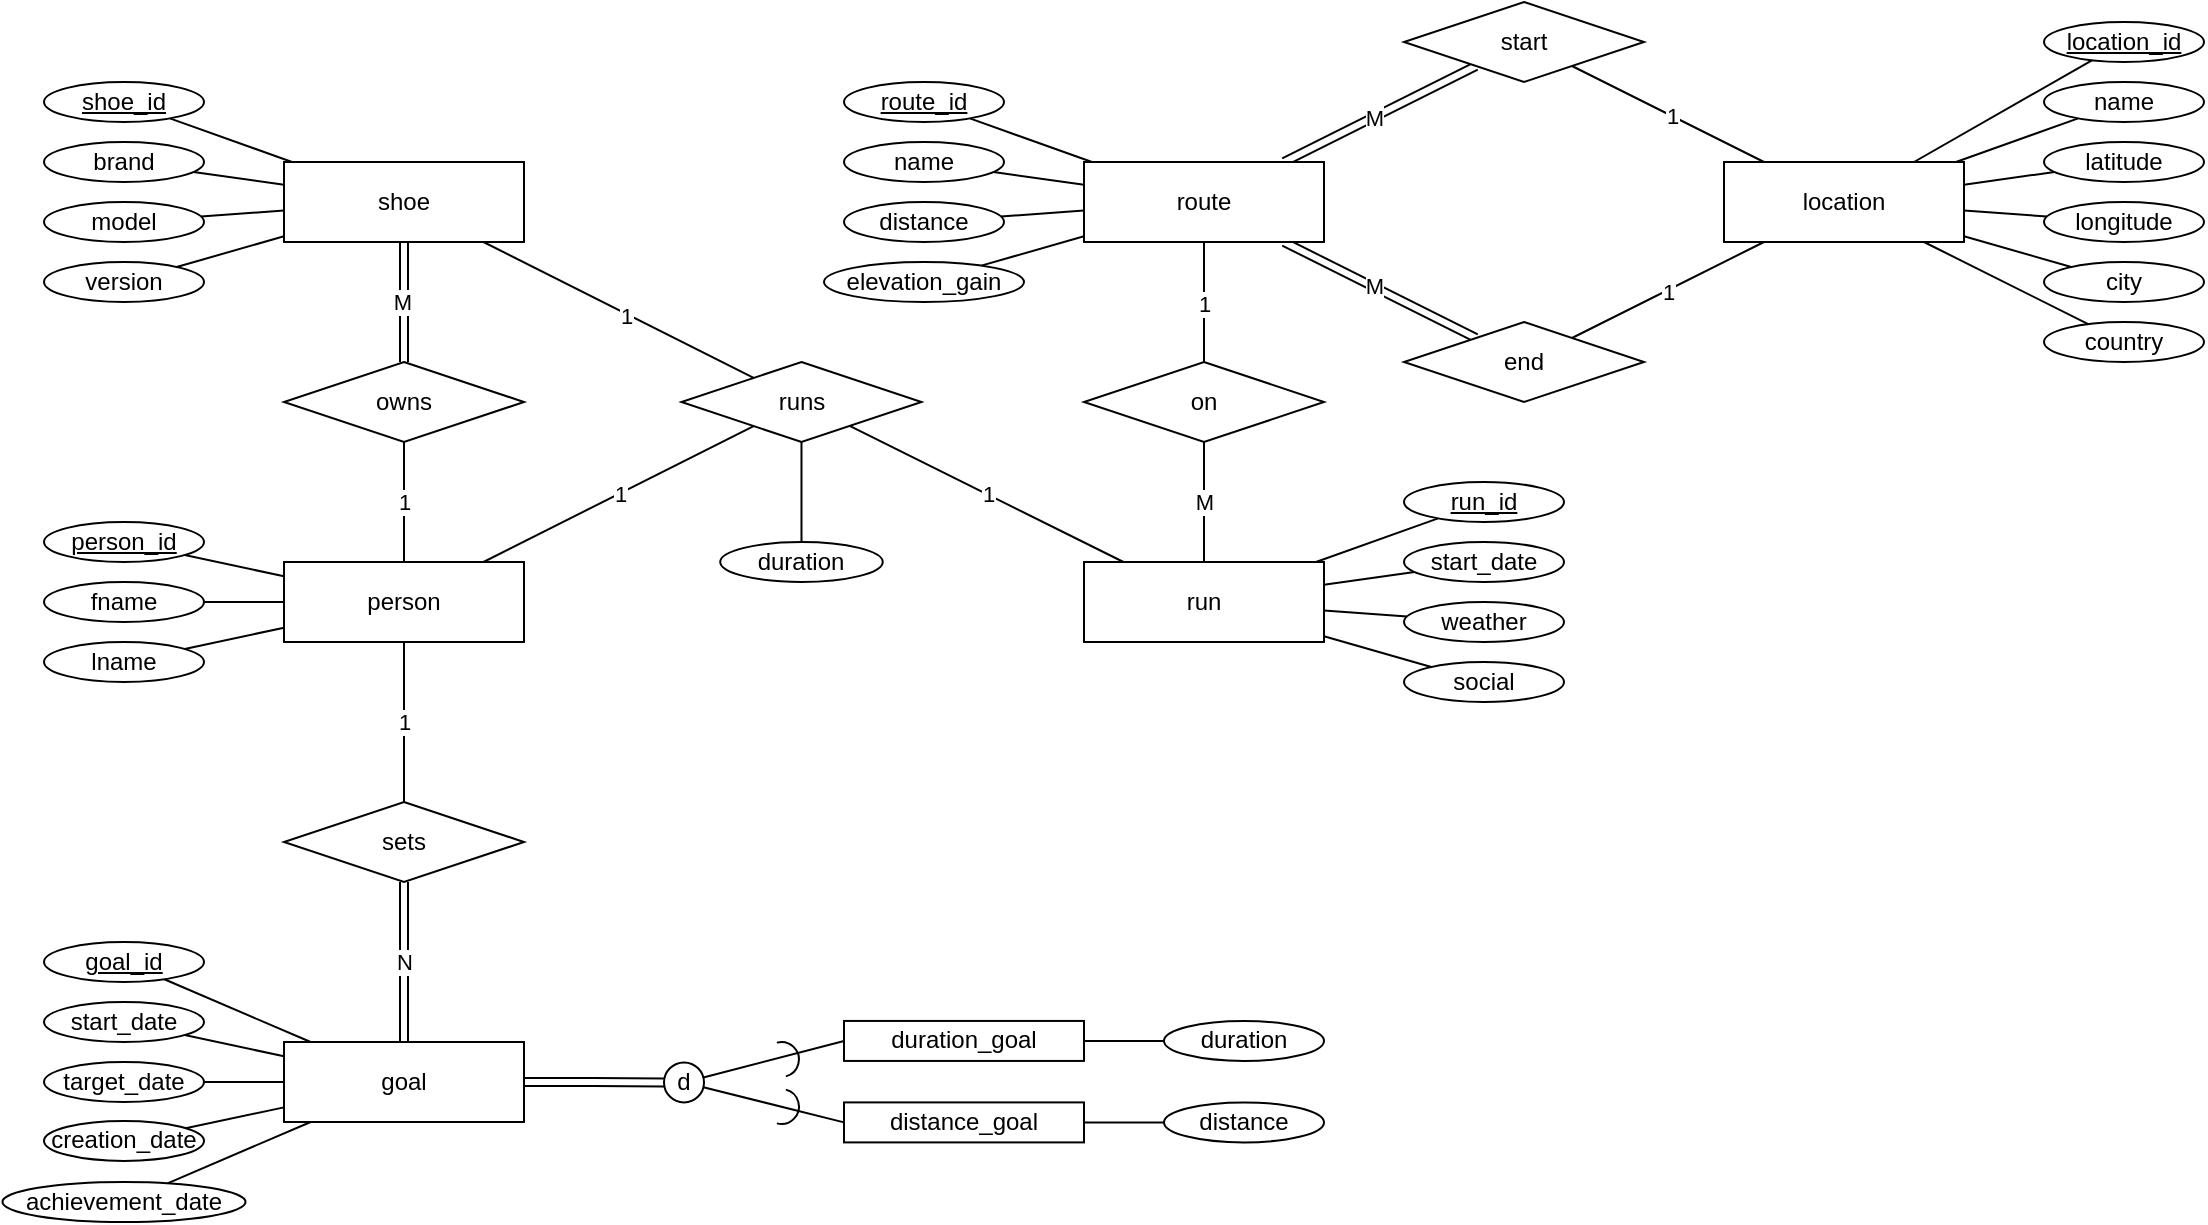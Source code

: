 <mxfile version="24.7.17">
  <diagram name="Page-1" id="vWbm4F5WGKStp1jepNvA">
    <mxGraphModel dx="511" dy="771" grid="1" gridSize="10" guides="1" tooltips="1" connect="1" arrows="1" fold="1" page="1" pageScale="1" pageWidth="850" pageHeight="1100" math="0" shadow="0">
      <root>
        <mxCell id="0" />
        <mxCell id="1" parent="0" />
        <mxCell id="e246euh79TsqWVeabmaM-18" style="rounded=0;orthogonalLoop=1;jettySize=auto;html=1;endArrow=none;endFill=0;" parent="1" source="u43qWuTFDMmnTfOcjVX1-1" target="e246euh79TsqWVeabmaM-1" edge="1">
          <mxGeometry relative="1" as="geometry" />
        </mxCell>
        <mxCell id="e246euh79TsqWVeabmaM-47" value="1" style="edgeLabel;html=1;align=center;verticalAlign=middle;resizable=0;points=[];" parent="e246euh79TsqWVeabmaM-18" vertex="1" connectable="0">
          <mxGeometry x="0.005" relative="1" as="geometry">
            <mxPoint as="offset" />
          </mxGeometry>
        </mxCell>
        <mxCell id="e246euh79TsqWVeabmaM-20" style="rounded=0;orthogonalLoop=1;jettySize=auto;html=1;endArrow=none;endFill=0;" parent="1" source="u43qWuTFDMmnTfOcjVX1-1" target="e246euh79TsqWVeabmaM-2" edge="1">
          <mxGeometry relative="1" as="geometry" />
        </mxCell>
        <mxCell id="e246euh79TsqWVeabmaM-49" value="1" style="edgeLabel;html=1;align=center;verticalAlign=middle;resizable=0;points=[];" parent="e246euh79TsqWVeabmaM-20" vertex="1" connectable="0">
          <mxGeometry x="-0.004" relative="1" as="geometry">
            <mxPoint as="offset" />
          </mxGeometry>
        </mxCell>
        <mxCell id="e246euh79TsqWVeabmaM-26" style="rounded=0;orthogonalLoop=1;jettySize=auto;html=1;endArrow=none;endFill=0;" parent="1" source="u43qWuTFDMmnTfOcjVX1-1" target="e246euh79TsqWVeabmaM-9" edge="1">
          <mxGeometry relative="1" as="geometry" />
        </mxCell>
        <mxCell id="e246euh79TsqWVeabmaM-45" value="1" style="edgeLabel;html=1;align=center;verticalAlign=middle;resizable=0;points=[];" parent="e246euh79TsqWVeabmaM-26" vertex="1" connectable="0">
          <mxGeometry x="0.003" relative="1" as="geometry">
            <mxPoint as="offset" />
          </mxGeometry>
        </mxCell>
        <mxCell id="pzdjJe55-Q6yw-xSatjz-12" style="edgeStyle=none;shape=connector;rounded=0;orthogonalLoop=1;jettySize=auto;html=1;strokeColor=default;align=center;verticalAlign=middle;fontFamily=Helvetica;fontSize=11;fontColor=default;labelBackgroundColor=default;endArrow=none;endFill=0;" edge="1" parent="1" source="u43qWuTFDMmnTfOcjVX1-1" target="pzdjJe55-Q6yw-xSatjz-1">
          <mxGeometry relative="1" as="geometry" />
        </mxCell>
        <mxCell id="pzdjJe55-Q6yw-xSatjz-13" style="edgeStyle=none;shape=connector;rounded=0;orthogonalLoop=1;jettySize=auto;html=1;strokeColor=default;align=center;verticalAlign=middle;fontFamily=Helvetica;fontSize=11;fontColor=default;labelBackgroundColor=default;endArrow=none;endFill=0;" edge="1" parent="1" source="u43qWuTFDMmnTfOcjVX1-1" target="pzdjJe55-Q6yw-xSatjz-2">
          <mxGeometry relative="1" as="geometry" />
        </mxCell>
        <mxCell id="pzdjJe55-Q6yw-xSatjz-14" style="edgeStyle=none;shape=connector;rounded=0;orthogonalLoop=1;jettySize=auto;html=1;strokeColor=default;align=center;verticalAlign=middle;fontFamily=Helvetica;fontSize=11;fontColor=default;labelBackgroundColor=default;endArrow=none;endFill=0;" edge="1" parent="1" source="u43qWuTFDMmnTfOcjVX1-1" target="pzdjJe55-Q6yw-xSatjz-3">
          <mxGeometry relative="1" as="geometry" />
        </mxCell>
        <mxCell id="u43qWuTFDMmnTfOcjVX1-1" value="person" style="rounded=0;whiteSpace=wrap;html=1;" parent="1" vertex="1">
          <mxGeometry x="220" y="280" width="120" height="40" as="geometry" />
        </mxCell>
        <mxCell id="PP_cPeMWecXOrynIbDTe-15" style="edgeStyle=none;shape=connector;rounded=0;orthogonalLoop=1;jettySize=auto;html=1;strokeColor=default;align=center;verticalAlign=middle;fontFamily=Helvetica;fontSize=11;fontColor=default;labelBackgroundColor=default;endArrow=none;endFill=0;" parent="1" source="u43qWuTFDMmnTfOcjVX1-2" target="e246euh79TsqWVeabmaM-9" edge="1">
          <mxGeometry relative="1" as="geometry" />
        </mxCell>
        <mxCell id="PP_cPeMWecXOrynIbDTe-17" value="1" style="edgeLabel;html=1;align=center;verticalAlign=middle;resizable=0;points=[];fontFamily=Helvetica;fontSize=11;fontColor=default;labelBackgroundColor=default;" parent="PP_cPeMWecXOrynIbDTe-15" vertex="1" connectable="0">
          <mxGeometry x="0.049" y="-1" relative="1" as="geometry">
            <mxPoint as="offset" />
          </mxGeometry>
        </mxCell>
        <mxCell id="pzdjJe55-Q6yw-xSatjz-8" style="rounded=0;orthogonalLoop=1;jettySize=auto;html=1;endArrow=none;endFill=0;" edge="1" parent="1" source="u43qWuTFDMmnTfOcjVX1-2" target="pzdjJe55-Q6yw-xSatjz-4">
          <mxGeometry relative="1" as="geometry" />
        </mxCell>
        <mxCell id="pzdjJe55-Q6yw-xSatjz-9" style="edgeStyle=none;shape=connector;rounded=0;orthogonalLoop=1;jettySize=auto;html=1;strokeColor=default;align=center;verticalAlign=middle;fontFamily=Helvetica;fontSize=11;fontColor=default;labelBackgroundColor=default;endArrow=none;endFill=0;" edge="1" parent="1" source="u43qWuTFDMmnTfOcjVX1-2" target="pzdjJe55-Q6yw-xSatjz-5">
          <mxGeometry relative="1" as="geometry" />
        </mxCell>
        <mxCell id="pzdjJe55-Q6yw-xSatjz-10" style="edgeStyle=none;shape=connector;rounded=0;orthogonalLoop=1;jettySize=auto;html=1;strokeColor=default;align=center;verticalAlign=middle;fontFamily=Helvetica;fontSize=11;fontColor=default;labelBackgroundColor=default;endArrow=none;endFill=0;" edge="1" parent="1" source="u43qWuTFDMmnTfOcjVX1-2" target="pzdjJe55-Q6yw-xSatjz-6">
          <mxGeometry relative="1" as="geometry" />
        </mxCell>
        <mxCell id="pzdjJe55-Q6yw-xSatjz-11" style="edgeStyle=none;shape=connector;rounded=0;orthogonalLoop=1;jettySize=auto;html=1;strokeColor=default;align=center;verticalAlign=middle;fontFamily=Helvetica;fontSize=11;fontColor=default;labelBackgroundColor=default;endArrow=none;endFill=0;" edge="1" parent="1" source="u43qWuTFDMmnTfOcjVX1-2" target="pzdjJe55-Q6yw-xSatjz-7">
          <mxGeometry relative="1" as="geometry" />
        </mxCell>
        <mxCell id="u43qWuTFDMmnTfOcjVX1-2" value="shoe" style="rounded=0;whiteSpace=wrap;html=1;" parent="1" vertex="1">
          <mxGeometry x="220" y="80" width="120" height="40" as="geometry" />
        </mxCell>
        <mxCell id="e246euh79TsqWVeabmaM-19" style="rounded=0;orthogonalLoop=1;jettySize=auto;html=1;endArrow=none;endFill=0;shape=link;" parent="1" source="e246euh79TsqWVeabmaM-1" target="u43qWuTFDMmnTfOcjVX1-2" edge="1">
          <mxGeometry relative="1" as="geometry" />
        </mxCell>
        <mxCell id="e246euh79TsqWVeabmaM-48" value="M" style="edgeLabel;html=1;align=center;verticalAlign=middle;resizable=0;points=[];" parent="e246euh79TsqWVeabmaM-19" vertex="1" connectable="0">
          <mxGeometry x="-0.003" y="1" relative="1" as="geometry">
            <mxPoint as="offset" />
          </mxGeometry>
        </mxCell>
        <mxCell id="e246euh79TsqWVeabmaM-1" value="owns" style="rhombus;whiteSpace=wrap;html=1;" parent="1" vertex="1">
          <mxGeometry x="220" y="180" width="120" height="40" as="geometry" />
        </mxCell>
        <mxCell id="e246euh79TsqWVeabmaM-21" style="rounded=0;orthogonalLoop=1;jettySize=auto;html=1;endArrow=none;endFill=0;shape=link;" parent="1" source="e246euh79TsqWVeabmaM-2" target="e246euh79TsqWVeabmaM-3" edge="1">
          <mxGeometry relative="1" as="geometry" />
        </mxCell>
        <mxCell id="e246euh79TsqWVeabmaM-50" value="N" style="edgeLabel;html=1;align=center;verticalAlign=middle;resizable=0;points=[];" parent="e246euh79TsqWVeabmaM-21" vertex="1" connectable="0">
          <mxGeometry x="0.006" relative="1" as="geometry">
            <mxPoint as="offset" />
          </mxGeometry>
        </mxCell>
        <mxCell id="pzdjJe55-Q6yw-xSatjz-61" style="edgeStyle=none;shape=connector;rounded=0;orthogonalLoop=1;jettySize=auto;html=1;strokeColor=default;align=center;verticalAlign=middle;fontFamily=Helvetica;fontSize=11;fontColor=default;labelBackgroundColor=default;endArrow=none;endFill=0;" edge="1" parent="1" source="e246euh79TsqWVeabmaM-3" target="pzdjJe55-Q6yw-xSatjz-58">
          <mxGeometry relative="1" as="geometry" />
        </mxCell>
        <mxCell id="e246euh79TsqWVeabmaM-2" value="sets" style="rhombus;whiteSpace=wrap;html=1;" parent="1" vertex="1">
          <mxGeometry x="220" y="400" width="120" height="40" as="geometry" />
        </mxCell>
        <mxCell id="e246euh79TsqWVeabmaM-22" style="edgeStyle=orthogonalEdgeStyle;rounded=0;orthogonalLoop=1;jettySize=auto;html=1;endArrow=none;endFill=0;shape=link;" parent="1" source="e246euh79TsqWVeabmaM-3" target="e246euh79TsqWVeabmaM-11" edge="1">
          <mxGeometry relative="1" as="geometry" />
        </mxCell>
        <mxCell id="pzdjJe55-Q6yw-xSatjz-16" style="edgeStyle=none;shape=connector;rounded=0;orthogonalLoop=1;jettySize=auto;html=1;strokeColor=default;align=center;verticalAlign=middle;fontFamily=Helvetica;fontSize=11;fontColor=default;labelBackgroundColor=default;endArrow=none;endFill=0;" edge="1" parent="1" source="e246euh79TsqWVeabmaM-3" target="pzdjJe55-Q6yw-xSatjz-15">
          <mxGeometry relative="1" as="geometry" />
        </mxCell>
        <mxCell id="pzdjJe55-Q6yw-xSatjz-45" style="edgeStyle=none;shape=connector;rounded=0;orthogonalLoop=1;jettySize=auto;html=1;strokeColor=default;align=center;verticalAlign=middle;fontFamily=Helvetica;fontSize=11;fontColor=default;labelBackgroundColor=default;endArrow=none;endFill=0;" edge="1" parent="1" source="e246euh79TsqWVeabmaM-3" target="pzdjJe55-Q6yw-xSatjz-38">
          <mxGeometry relative="1" as="geometry" />
        </mxCell>
        <mxCell id="pzdjJe55-Q6yw-xSatjz-46" style="edgeStyle=none;shape=connector;rounded=0;orthogonalLoop=1;jettySize=auto;html=1;strokeColor=default;align=center;verticalAlign=middle;fontFamily=Helvetica;fontSize=11;fontColor=default;labelBackgroundColor=default;endArrow=none;endFill=0;" edge="1" parent="1" source="e246euh79TsqWVeabmaM-3" target="pzdjJe55-Q6yw-xSatjz-39">
          <mxGeometry relative="1" as="geometry" />
        </mxCell>
        <mxCell id="e246euh79TsqWVeabmaM-3" value="goal" style="rounded=0;whiteSpace=wrap;html=1;" parent="1" vertex="1">
          <mxGeometry x="220" y="520" width="120" height="40" as="geometry" />
        </mxCell>
        <mxCell id="e246euh79TsqWVeabmaM-31" style="rounded=0;orthogonalLoop=1;jettySize=auto;html=1;endArrow=none;endFill=0;" parent="1" source="e246euh79TsqWVeabmaM-4" target="e246euh79TsqWVeabmaM-5" edge="1">
          <mxGeometry relative="1" as="geometry" />
        </mxCell>
        <mxCell id="e246euh79TsqWVeabmaM-55" value="1" style="edgeLabel;html=1;align=center;verticalAlign=middle;resizable=0;points=[];" parent="e246euh79TsqWVeabmaM-31" vertex="1" connectable="0">
          <mxGeometry x="-0.012" relative="1" as="geometry">
            <mxPoint as="offset" />
          </mxGeometry>
        </mxCell>
        <mxCell id="e246euh79TsqWVeabmaM-4" value="on" style="rhombus;whiteSpace=wrap;html=1;" parent="1" vertex="1">
          <mxGeometry x="620" y="180" width="120" height="40" as="geometry" />
        </mxCell>
        <mxCell id="e246euh79TsqWVeabmaM-32" style="rounded=0;orthogonalLoop=1;jettySize=auto;html=1;endArrow=none;endFill=0;shape=link;" parent="1" source="e246euh79TsqWVeabmaM-5" target="e246euh79TsqWVeabmaM-6" edge="1">
          <mxGeometry relative="1" as="geometry" />
        </mxCell>
        <mxCell id="e246euh79TsqWVeabmaM-56" value="M" style="edgeLabel;html=1;align=center;verticalAlign=middle;resizable=0;points=[];" parent="e246euh79TsqWVeabmaM-32" vertex="1" connectable="0">
          <mxGeometry x="-0.073" relative="1" as="geometry">
            <mxPoint as="offset" />
          </mxGeometry>
        </mxCell>
        <mxCell id="e246euh79TsqWVeabmaM-34" style="rounded=0;orthogonalLoop=1;jettySize=auto;html=1;shape=link;" parent="1" source="e246euh79TsqWVeabmaM-5" target="e246euh79TsqWVeabmaM-8" edge="1">
          <mxGeometry relative="1" as="geometry" />
        </mxCell>
        <mxCell id="e246euh79TsqWVeabmaM-59" value="M" style="edgeLabel;html=1;align=center;verticalAlign=middle;resizable=0;points=[];" parent="e246euh79TsqWVeabmaM-34" vertex="1" connectable="0">
          <mxGeometry x="-0.082" relative="1" as="geometry">
            <mxPoint as="offset" />
          </mxGeometry>
        </mxCell>
        <mxCell id="pzdjJe55-Q6yw-xSatjz-21" style="edgeStyle=none;shape=connector;rounded=0;orthogonalLoop=1;jettySize=auto;html=1;strokeColor=default;align=center;verticalAlign=middle;fontFamily=Helvetica;fontSize=11;fontColor=default;labelBackgroundColor=default;endArrow=none;endFill=0;" edge="1" parent="1" source="e246euh79TsqWVeabmaM-5" target="pzdjJe55-Q6yw-xSatjz-17">
          <mxGeometry relative="1" as="geometry" />
        </mxCell>
        <mxCell id="pzdjJe55-Q6yw-xSatjz-22" style="edgeStyle=none;shape=connector;rounded=0;orthogonalLoop=1;jettySize=auto;html=1;strokeColor=default;align=center;verticalAlign=middle;fontFamily=Helvetica;fontSize=11;fontColor=default;labelBackgroundColor=default;endArrow=none;endFill=0;" edge="1" parent="1" source="e246euh79TsqWVeabmaM-5" target="pzdjJe55-Q6yw-xSatjz-18">
          <mxGeometry relative="1" as="geometry" />
        </mxCell>
        <mxCell id="pzdjJe55-Q6yw-xSatjz-23" style="edgeStyle=none;shape=connector;rounded=0;orthogonalLoop=1;jettySize=auto;html=1;strokeColor=default;align=center;verticalAlign=middle;fontFamily=Helvetica;fontSize=11;fontColor=default;labelBackgroundColor=default;endArrow=none;endFill=0;" edge="1" parent="1" source="e246euh79TsqWVeabmaM-5" target="pzdjJe55-Q6yw-xSatjz-19">
          <mxGeometry relative="1" as="geometry" />
        </mxCell>
        <mxCell id="pzdjJe55-Q6yw-xSatjz-24" style="edgeStyle=none;shape=connector;rounded=0;orthogonalLoop=1;jettySize=auto;html=1;strokeColor=default;align=center;verticalAlign=middle;fontFamily=Helvetica;fontSize=11;fontColor=default;labelBackgroundColor=default;endArrow=none;endFill=0;" edge="1" parent="1" source="e246euh79TsqWVeabmaM-5" target="pzdjJe55-Q6yw-xSatjz-20">
          <mxGeometry relative="1" as="geometry" />
        </mxCell>
        <mxCell id="e246euh79TsqWVeabmaM-5" value="route" style="rounded=0;whiteSpace=wrap;html=1;" parent="1" vertex="1">
          <mxGeometry x="620" y="80" width="120" height="40" as="geometry" />
        </mxCell>
        <mxCell id="e246euh79TsqWVeabmaM-33" style="rounded=0;orthogonalLoop=1;jettySize=auto;html=1;endArrow=none;endFill=0;" parent="1" source="e246euh79TsqWVeabmaM-6" target="e246euh79TsqWVeabmaM-7" edge="1">
          <mxGeometry relative="1" as="geometry" />
        </mxCell>
        <mxCell id="e246euh79TsqWVeabmaM-57" value="1" style="edgeLabel;html=1;align=center;verticalAlign=middle;resizable=0;points=[];" parent="e246euh79TsqWVeabmaM-33" vertex="1" connectable="0">
          <mxGeometry x="0.033" relative="1" as="geometry">
            <mxPoint as="offset" />
          </mxGeometry>
        </mxCell>
        <mxCell id="e246euh79TsqWVeabmaM-6" value="start" style="rhombus;whiteSpace=wrap;html=1;" parent="1" vertex="1">
          <mxGeometry x="780" width="120" height="40" as="geometry" />
        </mxCell>
        <mxCell id="pzdjJe55-Q6yw-xSatjz-31" style="edgeStyle=none;shape=connector;rounded=0;orthogonalLoop=1;jettySize=auto;html=1;strokeColor=default;align=center;verticalAlign=middle;fontFamily=Helvetica;fontSize=11;fontColor=default;labelBackgroundColor=default;endArrow=none;endFill=0;" edge="1" parent="1" source="e246euh79TsqWVeabmaM-7" target="pzdjJe55-Q6yw-xSatjz-25">
          <mxGeometry relative="1" as="geometry" />
        </mxCell>
        <mxCell id="pzdjJe55-Q6yw-xSatjz-32" style="edgeStyle=none;shape=connector;rounded=0;orthogonalLoop=1;jettySize=auto;html=1;strokeColor=default;align=center;verticalAlign=middle;fontFamily=Helvetica;fontSize=11;fontColor=default;labelBackgroundColor=default;endArrow=none;endFill=0;" edge="1" parent="1" source="e246euh79TsqWVeabmaM-7" target="pzdjJe55-Q6yw-xSatjz-26">
          <mxGeometry relative="1" as="geometry" />
        </mxCell>
        <mxCell id="pzdjJe55-Q6yw-xSatjz-33" style="edgeStyle=none;shape=connector;rounded=0;orthogonalLoop=1;jettySize=auto;html=1;strokeColor=default;align=center;verticalAlign=middle;fontFamily=Helvetica;fontSize=11;fontColor=default;labelBackgroundColor=default;endArrow=none;endFill=0;" edge="1" parent="1" source="e246euh79TsqWVeabmaM-7" target="pzdjJe55-Q6yw-xSatjz-27">
          <mxGeometry relative="1" as="geometry" />
        </mxCell>
        <mxCell id="pzdjJe55-Q6yw-xSatjz-34" style="edgeStyle=none;shape=connector;rounded=0;orthogonalLoop=1;jettySize=auto;html=1;strokeColor=default;align=center;verticalAlign=middle;fontFamily=Helvetica;fontSize=11;fontColor=default;labelBackgroundColor=default;endArrow=none;endFill=0;" edge="1" parent="1" source="e246euh79TsqWVeabmaM-7" target="pzdjJe55-Q6yw-xSatjz-28">
          <mxGeometry relative="1" as="geometry" />
        </mxCell>
        <mxCell id="pzdjJe55-Q6yw-xSatjz-35" style="edgeStyle=none;shape=connector;rounded=0;orthogonalLoop=1;jettySize=auto;html=1;strokeColor=default;align=center;verticalAlign=middle;fontFamily=Helvetica;fontSize=11;fontColor=default;labelBackgroundColor=default;endArrow=none;endFill=0;" edge="1" parent="1" source="e246euh79TsqWVeabmaM-7" target="pzdjJe55-Q6yw-xSatjz-29">
          <mxGeometry relative="1" as="geometry" />
        </mxCell>
        <mxCell id="pzdjJe55-Q6yw-xSatjz-36" style="edgeStyle=none;shape=connector;rounded=0;orthogonalLoop=1;jettySize=auto;html=1;strokeColor=default;align=center;verticalAlign=middle;fontFamily=Helvetica;fontSize=11;fontColor=default;labelBackgroundColor=default;endArrow=none;endFill=0;" edge="1" parent="1" source="e246euh79TsqWVeabmaM-7" target="pzdjJe55-Q6yw-xSatjz-30">
          <mxGeometry relative="1" as="geometry" />
        </mxCell>
        <mxCell id="e246euh79TsqWVeabmaM-7" value="location" style="rounded=0;whiteSpace=wrap;html=1;" parent="1" vertex="1">
          <mxGeometry x="940" y="80" width="120" height="40" as="geometry" />
        </mxCell>
        <mxCell id="e246euh79TsqWVeabmaM-35" style="rounded=0;orthogonalLoop=1;jettySize=auto;html=1;endArrow=none;endFill=0;" parent="1" source="e246euh79TsqWVeabmaM-8" target="e246euh79TsqWVeabmaM-7" edge="1">
          <mxGeometry relative="1" as="geometry" />
        </mxCell>
        <mxCell id="e246euh79TsqWVeabmaM-58" value="1" style="edgeLabel;html=1;align=center;verticalAlign=middle;resizable=0;points=[];" parent="e246euh79TsqWVeabmaM-35" vertex="1" connectable="0">
          <mxGeometry x="-0.012" relative="1" as="geometry">
            <mxPoint as="offset" />
          </mxGeometry>
        </mxCell>
        <mxCell id="e246euh79TsqWVeabmaM-8" value="end" style="rhombus;whiteSpace=wrap;html=1;" parent="1" vertex="1">
          <mxGeometry x="780" y="160" width="120" height="40" as="geometry" />
        </mxCell>
        <mxCell id="e246euh79TsqWVeabmaM-27" style="rounded=0;orthogonalLoop=1;jettySize=auto;html=1;endArrow=none;endFill=0;" parent="1" source="e246euh79TsqWVeabmaM-9" target="e246euh79TsqWVeabmaM-10" edge="1">
          <mxGeometry relative="1" as="geometry" />
        </mxCell>
        <mxCell id="e246euh79TsqWVeabmaM-46" value="1" style="edgeLabel;html=1;align=center;verticalAlign=middle;resizable=0;points=[];" parent="e246euh79TsqWVeabmaM-27" vertex="1" connectable="0">
          <mxGeometry x="0.003" relative="1" as="geometry">
            <mxPoint as="offset" />
          </mxGeometry>
        </mxCell>
        <mxCell id="pzdjJe55-Q6yw-xSatjz-47" style="edgeStyle=none;shape=connector;rounded=0;orthogonalLoop=1;jettySize=auto;html=1;strokeColor=default;align=center;verticalAlign=middle;fontFamily=Helvetica;fontSize=11;fontColor=default;labelBackgroundColor=default;endArrow=none;endFill=0;" edge="1" parent="1" source="e246euh79TsqWVeabmaM-9" target="pzdjJe55-Q6yw-xSatjz-37">
          <mxGeometry relative="1" as="geometry" />
        </mxCell>
        <mxCell id="e246euh79TsqWVeabmaM-9" value="runs" style="rhombus;whiteSpace=wrap;html=1;" parent="1" vertex="1">
          <mxGeometry x="418.74" y="180" width="120" height="40" as="geometry" />
        </mxCell>
        <mxCell id="e246euh79TsqWVeabmaM-30" style="rounded=0;orthogonalLoop=1;jettySize=auto;html=1;endArrow=none;endFill=0;" parent="1" source="e246euh79TsqWVeabmaM-10" target="e246euh79TsqWVeabmaM-4" edge="1">
          <mxGeometry relative="1" as="geometry" />
        </mxCell>
        <mxCell id="e246euh79TsqWVeabmaM-54" value="M" style="edgeLabel;html=1;align=center;verticalAlign=middle;resizable=0;points=[];" parent="e246euh79TsqWVeabmaM-30" vertex="1" connectable="0">
          <mxGeometry x="0.001" relative="1" as="geometry">
            <mxPoint as="offset" />
          </mxGeometry>
        </mxCell>
        <mxCell id="pzdjJe55-Q6yw-xSatjz-52" style="edgeStyle=none;shape=connector;rounded=0;orthogonalLoop=1;jettySize=auto;html=1;strokeColor=default;align=center;verticalAlign=middle;fontFamily=Helvetica;fontSize=11;fontColor=default;labelBackgroundColor=default;endArrow=none;endFill=0;" edge="1" parent="1" source="e246euh79TsqWVeabmaM-10" target="pzdjJe55-Q6yw-xSatjz-48">
          <mxGeometry relative="1" as="geometry" />
        </mxCell>
        <mxCell id="pzdjJe55-Q6yw-xSatjz-53" style="edgeStyle=none;shape=connector;rounded=0;orthogonalLoop=1;jettySize=auto;html=1;strokeColor=default;align=center;verticalAlign=middle;fontFamily=Helvetica;fontSize=11;fontColor=default;labelBackgroundColor=default;endArrow=none;endFill=0;" edge="1" parent="1" source="e246euh79TsqWVeabmaM-10" target="pzdjJe55-Q6yw-xSatjz-49">
          <mxGeometry relative="1" as="geometry" />
        </mxCell>
        <mxCell id="pzdjJe55-Q6yw-xSatjz-54" style="edgeStyle=none;shape=connector;rounded=0;orthogonalLoop=1;jettySize=auto;html=1;strokeColor=default;align=center;verticalAlign=middle;fontFamily=Helvetica;fontSize=11;fontColor=default;labelBackgroundColor=default;endArrow=none;endFill=0;" edge="1" parent="1" source="e246euh79TsqWVeabmaM-10" target="pzdjJe55-Q6yw-xSatjz-50">
          <mxGeometry relative="1" as="geometry" />
        </mxCell>
        <mxCell id="pzdjJe55-Q6yw-xSatjz-55" style="edgeStyle=none;shape=connector;rounded=0;orthogonalLoop=1;jettySize=auto;html=1;strokeColor=default;align=center;verticalAlign=middle;fontFamily=Helvetica;fontSize=11;fontColor=default;labelBackgroundColor=default;endArrow=none;endFill=0;" edge="1" parent="1" source="e246euh79TsqWVeabmaM-10" target="pzdjJe55-Q6yw-xSatjz-51">
          <mxGeometry relative="1" as="geometry" />
        </mxCell>
        <mxCell id="e246euh79TsqWVeabmaM-10" value="run" style="rounded=0;whiteSpace=wrap;html=1;" parent="1" vertex="1">
          <mxGeometry x="620" y="280" width="120" height="40" as="geometry" />
        </mxCell>
        <mxCell id="e246euh79TsqWVeabmaM-24" style="rounded=0;orthogonalLoop=1;jettySize=auto;html=1;endArrow=none;endFill=0;entryX=0;entryY=0.5;entryDx=0;entryDy=0;" parent="1" source="e246euh79TsqWVeabmaM-11" target="e246euh79TsqWVeabmaM-14" edge="1">
          <mxGeometry relative="1" as="geometry" />
        </mxCell>
        <mxCell id="e246euh79TsqWVeabmaM-25" style="rounded=0;orthogonalLoop=1;jettySize=auto;html=1;entryX=0;entryY=0.5;entryDx=0;entryDy=0;endArrow=none;endFill=0;" parent="1" source="e246euh79TsqWVeabmaM-11" target="e246euh79TsqWVeabmaM-12" edge="1">
          <mxGeometry relative="1" as="geometry" />
        </mxCell>
        <mxCell id="e246euh79TsqWVeabmaM-11" value="d" style="ellipse;whiteSpace=wrap;html=1;aspect=fixed;" parent="1" vertex="1">
          <mxGeometry x="410" y="530.2" width="20" height="20" as="geometry" />
        </mxCell>
        <mxCell id="pzdjJe55-Q6yw-xSatjz-64" style="edgeStyle=none;shape=connector;rounded=0;orthogonalLoop=1;jettySize=auto;html=1;strokeColor=default;align=center;verticalAlign=middle;fontFamily=Helvetica;fontSize=11;fontColor=default;labelBackgroundColor=default;endArrow=none;endFill=0;" edge="1" parent="1" source="e246euh79TsqWVeabmaM-12" target="pzdjJe55-Q6yw-xSatjz-57">
          <mxGeometry relative="1" as="geometry" />
        </mxCell>
        <mxCell id="e246euh79TsqWVeabmaM-12" value="distance_goal" style="rounded=0;whiteSpace=wrap;html=1;" parent="1" vertex="1">
          <mxGeometry x="500" y="550.2" width="120" height="20" as="geometry" />
        </mxCell>
        <mxCell id="pzdjJe55-Q6yw-xSatjz-63" style="edgeStyle=none;shape=connector;rounded=0;orthogonalLoop=1;jettySize=auto;html=1;strokeColor=default;align=center;verticalAlign=middle;fontFamily=Helvetica;fontSize=11;fontColor=default;labelBackgroundColor=default;endArrow=none;endFill=0;" edge="1" parent="1" source="e246euh79TsqWVeabmaM-14" target="pzdjJe55-Q6yw-xSatjz-56">
          <mxGeometry relative="1" as="geometry" />
        </mxCell>
        <mxCell id="e246euh79TsqWVeabmaM-14" value="duration_goal" style="rounded=0;whiteSpace=wrap;html=1;" parent="1" vertex="1">
          <mxGeometry x="500" y="509.47" width="120" height="20" as="geometry" />
        </mxCell>
        <mxCell id="e246euh79TsqWVeabmaM-43" value="" style="verticalLabelPosition=bottom;verticalAlign=top;html=1;shape=mxgraph.basic.arc;startAngle=0.374;endAngle=0.876;rotation=-120;" parent="1" vertex="1">
          <mxGeometry x="460" y="543.53" width="17.47" height="17.47" as="geometry" />
        </mxCell>
        <mxCell id="e246euh79TsqWVeabmaM-44" value="" style="verticalLabelPosition=bottom;verticalAlign=top;html=1;shape=mxgraph.basic.arc;startAngle=0.374;endAngle=0.876;rotation=-150;" parent="1" vertex="1">
          <mxGeometry x="460" y="520" width="17.47" height="17.47" as="geometry" />
        </mxCell>
        <mxCell id="pzdjJe55-Q6yw-xSatjz-1" value="person_id" style="ellipse;whiteSpace=wrap;html=1;fontStyle=4" vertex="1" parent="1">
          <mxGeometry x="100" y="260" width="80" height="20" as="geometry" />
        </mxCell>
        <mxCell id="pzdjJe55-Q6yw-xSatjz-2" value="fname" style="ellipse;whiteSpace=wrap;html=1;" vertex="1" parent="1">
          <mxGeometry x="100" y="290" width="80" height="20" as="geometry" />
        </mxCell>
        <mxCell id="pzdjJe55-Q6yw-xSatjz-3" value="lname" style="ellipse;whiteSpace=wrap;html=1;" vertex="1" parent="1">
          <mxGeometry x="100" y="320" width="80" height="20" as="geometry" />
        </mxCell>
        <mxCell id="pzdjJe55-Q6yw-xSatjz-4" value="shoe_id" style="ellipse;whiteSpace=wrap;html=1;fontStyle=4" vertex="1" parent="1">
          <mxGeometry x="100" y="40" width="80" height="20" as="geometry" />
        </mxCell>
        <mxCell id="pzdjJe55-Q6yw-xSatjz-5" value="brand" style="ellipse;whiteSpace=wrap;html=1;" vertex="1" parent="1">
          <mxGeometry x="100" y="70" width="80" height="20" as="geometry" />
        </mxCell>
        <mxCell id="pzdjJe55-Q6yw-xSatjz-6" value="model" style="ellipse;whiteSpace=wrap;html=1;" vertex="1" parent="1">
          <mxGeometry x="100" y="100" width="80" height="20" as="geometry" />
        </mxCell>
        <mxCell id="pzdjJe55-Q6yw-xSatjz-7" value="version" style="ellipse;whiteSpace=wrap;html=1;" vertex="1" parent="1">
          <mxGeometry x="100" y="130" width="80" height="20" as="geometry" />
        </mxCell>
        <mxCell id="pzdjJe55-Q6yw-xSatjz-15" value="goal_id" style="ellipse;whiteSpace=wrap;html=1;fontStyle=4" vertex="1" parent="1">
          <mxGeometry x="100" y="470" width="80" height="20" as="geometry" />
        </mxCell>
        <mxCell id="pzdjJe55-Q6yw-xSatjz-17" value="route_id" style="ellipse;whiteSpace=wrap;html=1;fontStyle=4" vertex="1" parent="1">
          <mxGeometry x="500" y="40" width="80" height="20" as="geometry" />
        </mxCell>
        <mxCell id="pzdjJe55-Q6yw-xSatjz-18" value="name" style="ellipse;whiteSpace=wrap;html=1;" vertex="1" parent="1">
          <mxGeometry x="500" y="70" width="80" height="20" as="geometry" />
        </mxCell>
        <mxCell id="pzdjJe55-Q6yw-xSatjz-19" value="distance" style="ellipse;whiteSpace=wrap;html=1;" vertex="1" parent="1">
          <mxGeometry x="500" y="100" width="80" height="20" as="geometry" />
        </mxCell>
        <mxCell id="pzdjJe55-Q6yw-xSatjz-20" value="elevation_gain" style="ellipse;whiteSpace=wrap;html=1;" vertex="1" parent="1">
          <mxGeometry x="490" y="130" width="100" height="20" as="geometry" />
        </mxCell>
        <mxCell id="pzdjJe55-Q6yw-xSatjz-25" value="location_id" style="ellipse;whiteSpace=wrap;html=1;fontStyle=4" vertex="1" parent="1">
          <mxGeometry x="1100" y="10" width="80" height="20" as="geometry" />
        </mxCell>
        <mxCell id="pzdjJe55-Q6yw-xSatjz-26" value="name" style="ellipse;whiteSpace=wrap;html=1;" vertex="1" parent="1">
          <mxGeometry x="1100" y="40" width="80" height="20" as="geometry" />
        </mxCell>
        <mxCell id="pzdjJe55-Q6yw-xSatjz-27" value="latitude" style="ellipse;whiteSpace=wrap;html=1;" vertex="1" parent="1">
          <mxGeometry x="1100" y="70" width="80" height="20" as="geometry" />
        </mxCell>
        <mxCell id="pzdjJe55-Q6yw-xSatjz-28" value="longitude" style="ellipse;whiteSpace=wrap;html=1;" vertex="1" parent="1">
          <mxGeometry x="1100" y="100" width="80" height="20" as="geometry" />
        </mxCell>
        <mxCell id="pzdjJe55-Q6yw-xSatjz-29" value="city" style="ellipse;whiteSpace=wrap;html=1;" vertex="1" parent="1">
          <mxGeometry x="1100" y="130" width="80" height="20" as="geometry" />
        </mxCell>
        <mxCell id="pzdjJe55-Q6yw-xSatjz-30" value="country" style="ellipse;whiteSpace=wrap;html=1;" vertex="1" parent="1">
          <mxGeometry x="1100" y="160" width="80" height="20" as="geometry" />
        </mxCell>
        <mxCell id="pzdjJe55-Q6yw-xSatjz-37" value="duration" style="ellipse;whiteSpace=wrap;html=1;" vertex="1" parent="1">
          <mxGeometry x="438.11" y="270" width="81.26" height="20" as="geometry" />
        </mxCell>
        <mxCell id="pzdjJe55-Q6yw-xSatjz-38" value="start_date" style="ellipse;whiteSpace=wrap;html=1;" vertex="1" parent="1">
          <mxGeometry x="100" y="500" width="80" height="20" as="geometry" />
        </mxCell>
        <mxCell id="pzdjJe55-Q6yw-xSatjz-39" value="target_date" style="ellipse;whiteSpace=wrap;html=1;" vertex="1" parent="1">
          <mxGeometry x="100" y="530" width="80" height="20" as="geometry" />
        </mxCell>
        <mxCell id="pzdjJe55-Q6yw-xSatjz-62" style="edgeStyle=none;shape=connector;rounded=0;orthogonalLoop=1;jettySize=auto;html=1;strokeColor=default;align=center;verticalAlign=middle;fontFamily=Helvetica;fontSize=11;fontColor=default;labelBackgroundColor=default;endArrow=none;endFill=0;" edge="1" parent="1" source="e246euh79TsqWVeabmaM-3" target="pzdjJe55-Q6yw-xSatjz-59">
          <mxGeometry relative="1" as="geometry">
            <mxPoint x="440" y="420" as="sourcePoint" />
          </mxGeometry>
        </mxCell>
        <mxCell id="pzdjJe55-Q6yw-xSatjz-48" value="run_id" style="ellipse;whiteSpace=wrap;html=1;fontStyle=4" vertex="1" parent="1">
          <mxGeometry x="780" y="240" width="80" height="20" as="geometry" />
        </mxCell>
        <mxCell id="pzdjJe55-Q6yw-xSatjz-49" value="start_date" style="ellipse;whiteSpace=wrap;html=1;" vertex="1" parent="1">
          <mxGeometry x="780" y="270" width="80" height="20" as="geometry" />
        </mxCell>
        <mxCell id="pzdjJe55-Q6yw-xSatjz-50" value="weather" style="ellipse;whiteSpace=wrap;html=1;" vertex="1" parent="1">
          <mxGeometry x="780" y="300" width="80" height="20" as="geometry" />
        </mxCell>
        <mxCell id="pzdjJe55-Q6yw-xSatjz-51" value="social" style="ellipse;whiteSpace=wrap;html=1;" vertex="1" parent="1">
          <mxGeometry x="780" y="330" width="80" height="20" as="geometry" />
        </mxCell>
        <mxCell id="pzdjJe55-Q6yw-xSatjz-56" value="duration" style="ellipse;whiteSpace=wrap;html=1;" vertex="1" parent="1">
          <mxGeometry x="660" y="509.47" width="80" height="20" as="geometry" />
        </mxCell>
        <mxCell id="pzdjJe55-Q6yw-xSatjz-57" value="distance" style="ellipse;whiteSpace=wrap;html=1;" vertex="1" parent="1">
          <mxGeometry x="660" y="550.2" width="80" height="20" as="geometry" />
        </mxCell>
        <mxCell id="pzdjJe55-Q6yw-xSatjz-58" value="creation_date" style="ellipse;whiteSpace=wrap;html=1;" vertex="1" parent="1">
          <mxGeometry x="100" y="559.47" width="80" height="20" as="geometry" />
        </mxCell>
        <mxCell id="pzdjJe55-Q6yw-xSatjz-59" value="achievement_date" style="ellipse;whiteSpace=wrap;html=1;" vertex="1" parent="1">
          <mxGeometry x="79.23" y="590" width="121.53" height="20" as="geometry" />
        </mxCell>
      </root>
    </mxGraphModel>
  </diagram>
</mxfile>
